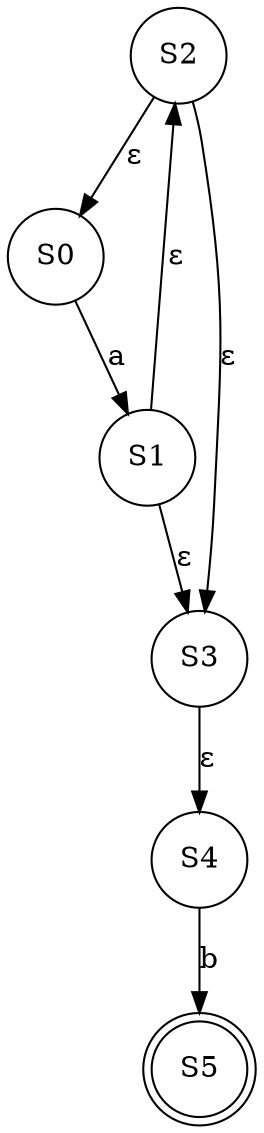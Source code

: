 digraph {
	S2 [shape=circle]
	S2 -> S0 [label="ε"]
	S2 -> S3 [label="ε"]
	S0 [shape=circle]
	S0 -> S1 [label=a]
	S3 [shape=circle]
	S3 -> S4 [label="ε"]
	S1 [shape=circle]
	S1 -> S2 [label="ε"]
	S1 -> S3 [label="ε"]
	S4 [shape=circle]
	S4 -> S5 [label=b]
	S5 [shape=doublecircle]
}
